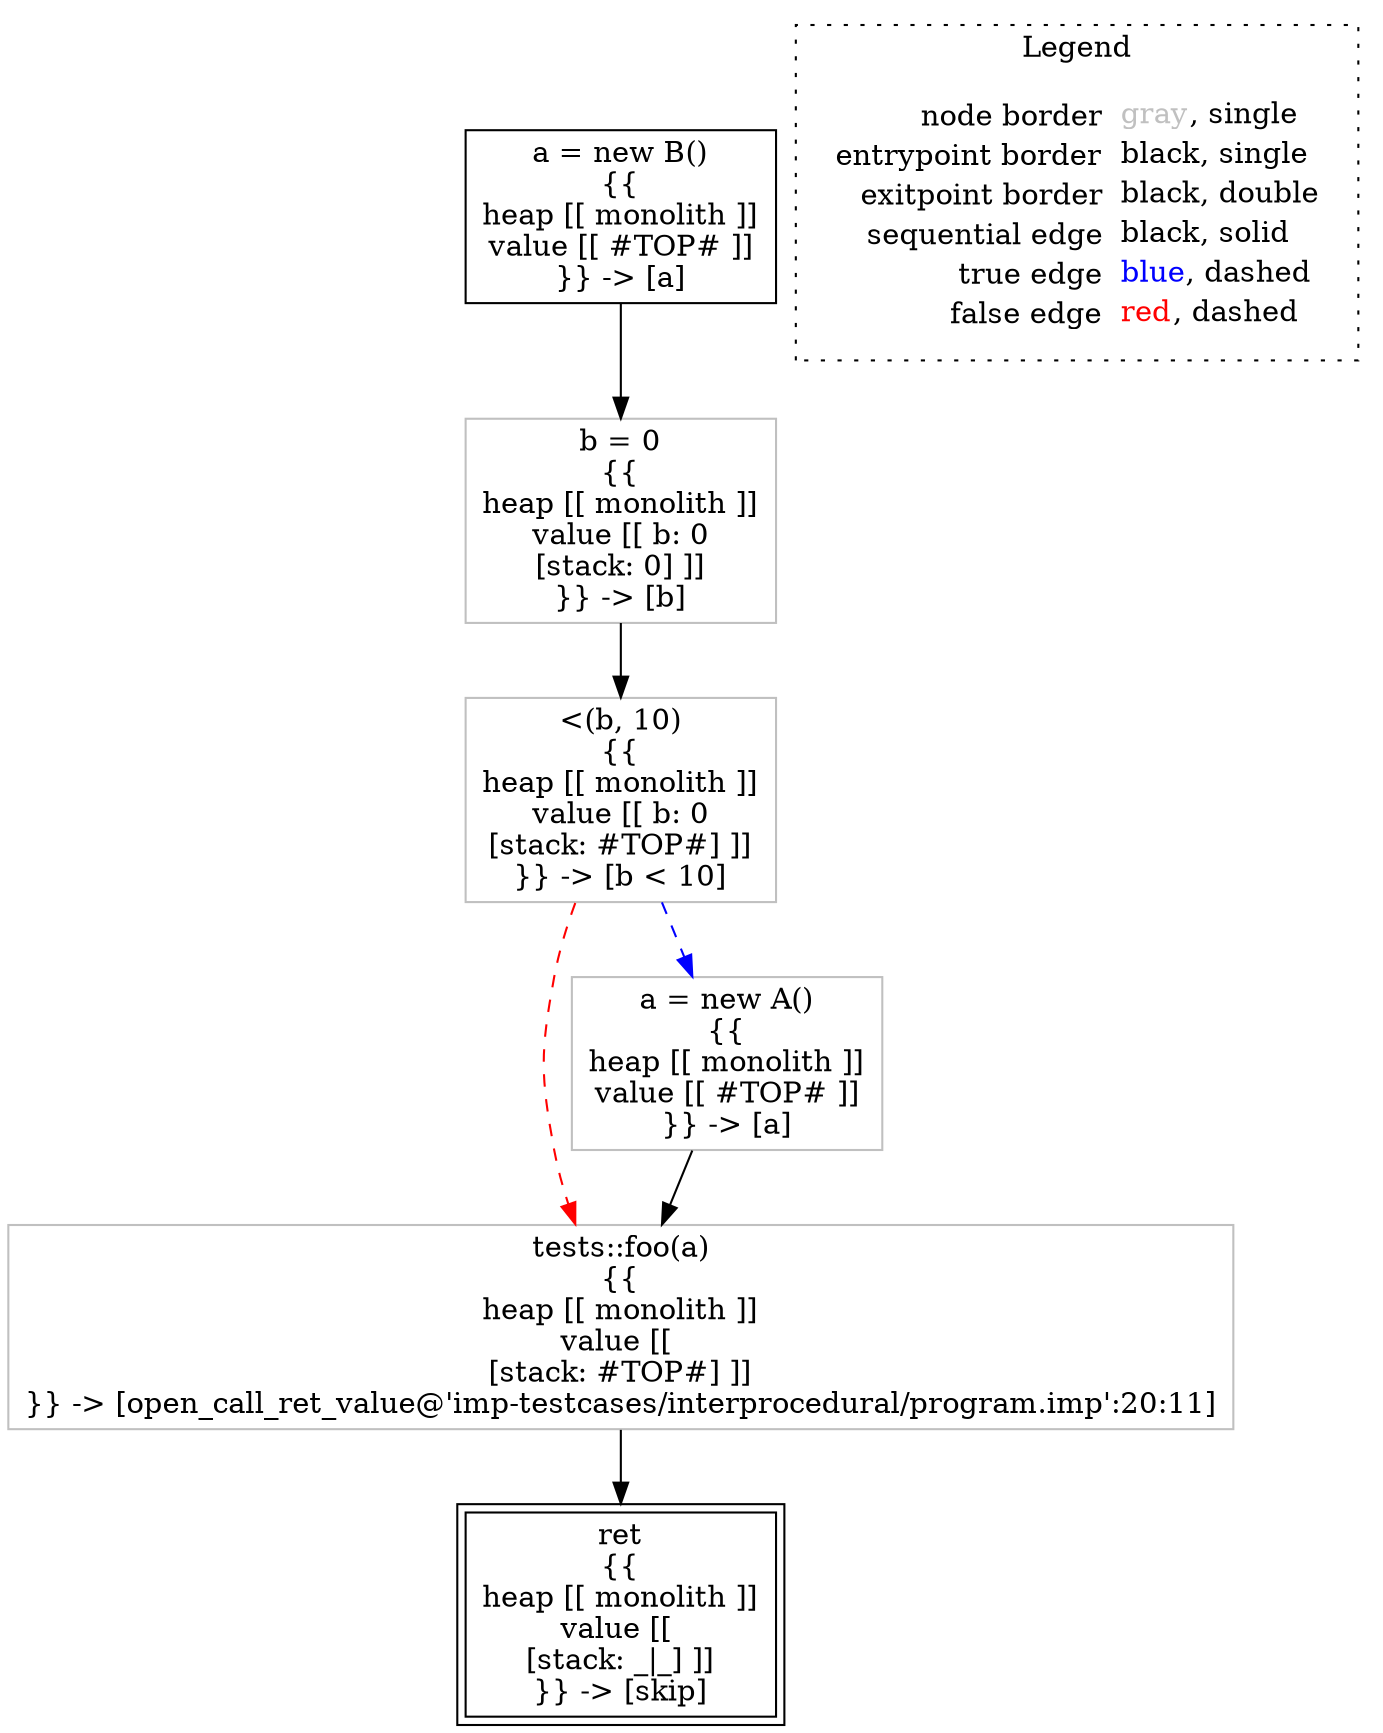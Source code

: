 digraph {
	"node0" [shape="rect",color="black",label=<a = new B()<BR/>{{<BR/>heap [[ monolith ]]<BR/>value [[ #TOP# ]]<BR/>}} -&gt; [a]>];
	"node1" [shape="rect",color="gray",label=<&lt;(b, 10)<BR/>{{<BR/>heap [[ monolith ]]<BR/>value [[ b: 0<BR/>[stack: #TOP#] ]]<BR/>}} -&gt; [b &lt; 10]>];
	"node2" [shape="rect",color="gray",label=<tests::foo(a)<BR/>{{<BR/>heap [[ monolith ]]<BR/>value [[ <BR/>[stack: #TOP#] ]]<BR/>}} -&gt; [open_call_ret_value@'imp-testcases/interprocedural/program.imp':20:11]>];
	"node3" [shape="rect",color="gray",label=<b = 0<BR/>{{<BR/>heap [[ monolith ]]<BR/>value [[ b: 0<BR/>[stack: 0] ]]<BR/>}} -&gt; [b]>];
	"node4" [shape="rect",color="black",peripheries="2",label=<ret<BR/>{{<BR/>heap [[ monolith ]]<BR/>value [[ <BR/>[stack: _|_] ]]<BR/>}} -&gt; [skip]>];
	"node5" [shape="rect",color="gray",label=<a = new A()<BR/>{{<BR/>heap [[ monolith ]]<BR/>value [[ #TOP# ]]<BR/>}} -&gt; [a]>];
	"node1" -> "node2" [color="red",style="dashed"];
	"node1" -> "node5" [color="blue",style="dashed"];
	"node2" -> "node4" [color="black"];
	"node3" -> "node1" [color="black"];
	"node0" -> "node3" [color="black"];
	"node5" -> "node2" [color="black"];
subgraph cluster_legend {
	label="Legend";
	style=dotted;
	node [shape=plaintext];
	"legend" [label=<<table border="0" cellpadding="2" cellspacing="0" cellborder="0"><tr><td align="right">node border&nbsp;</td><td align="left"><font color="gray">gray</font>, single</td></tr><tr><td align="right">entrypoint border&nbsp;</td><td align="left"><font color="black">black</font>, single</td></tr><tr><td align="right">exitpoint border&nbsp;</td><td align="left"><font color="black">black</font>, double</td></tr><tr><td align="right">sequential edge&nbsp;</td><td align="left"><font color="black">black</font>, solid</td></tr><tr><td align="right">true edge&nbsp;</td><td align="left"><font color="blue">blue</font>, dashed</td></tr><tr><td align="right">false edge&nbsp;</td><td align="left"><font color="red">red</font>, dashed</td></tr></table>>];
}

}
